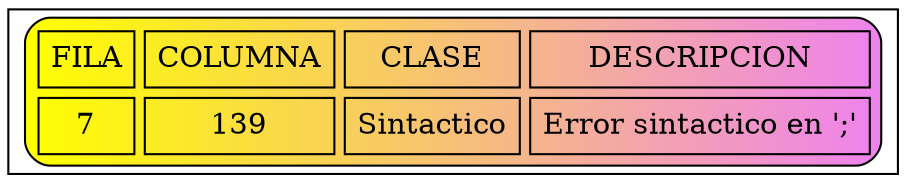 digraph G{
node [shape=record];
a0 [label=<<TABLE border="1" cellspacing="5" cellpadding="5" style="rounded" bgcolor="yellow:violet">
"<TR><TD>FILA</TD><TD>COLUMNA</TD><TD>CLASE</TD><TD>DESCRIPCION</TD></TR>
<TR><TD>7</TD><TD>139</TD><TD>Sintactico</TD><TD>Error sintactico en ';'</TD></TR>
</TABLE>>];
}